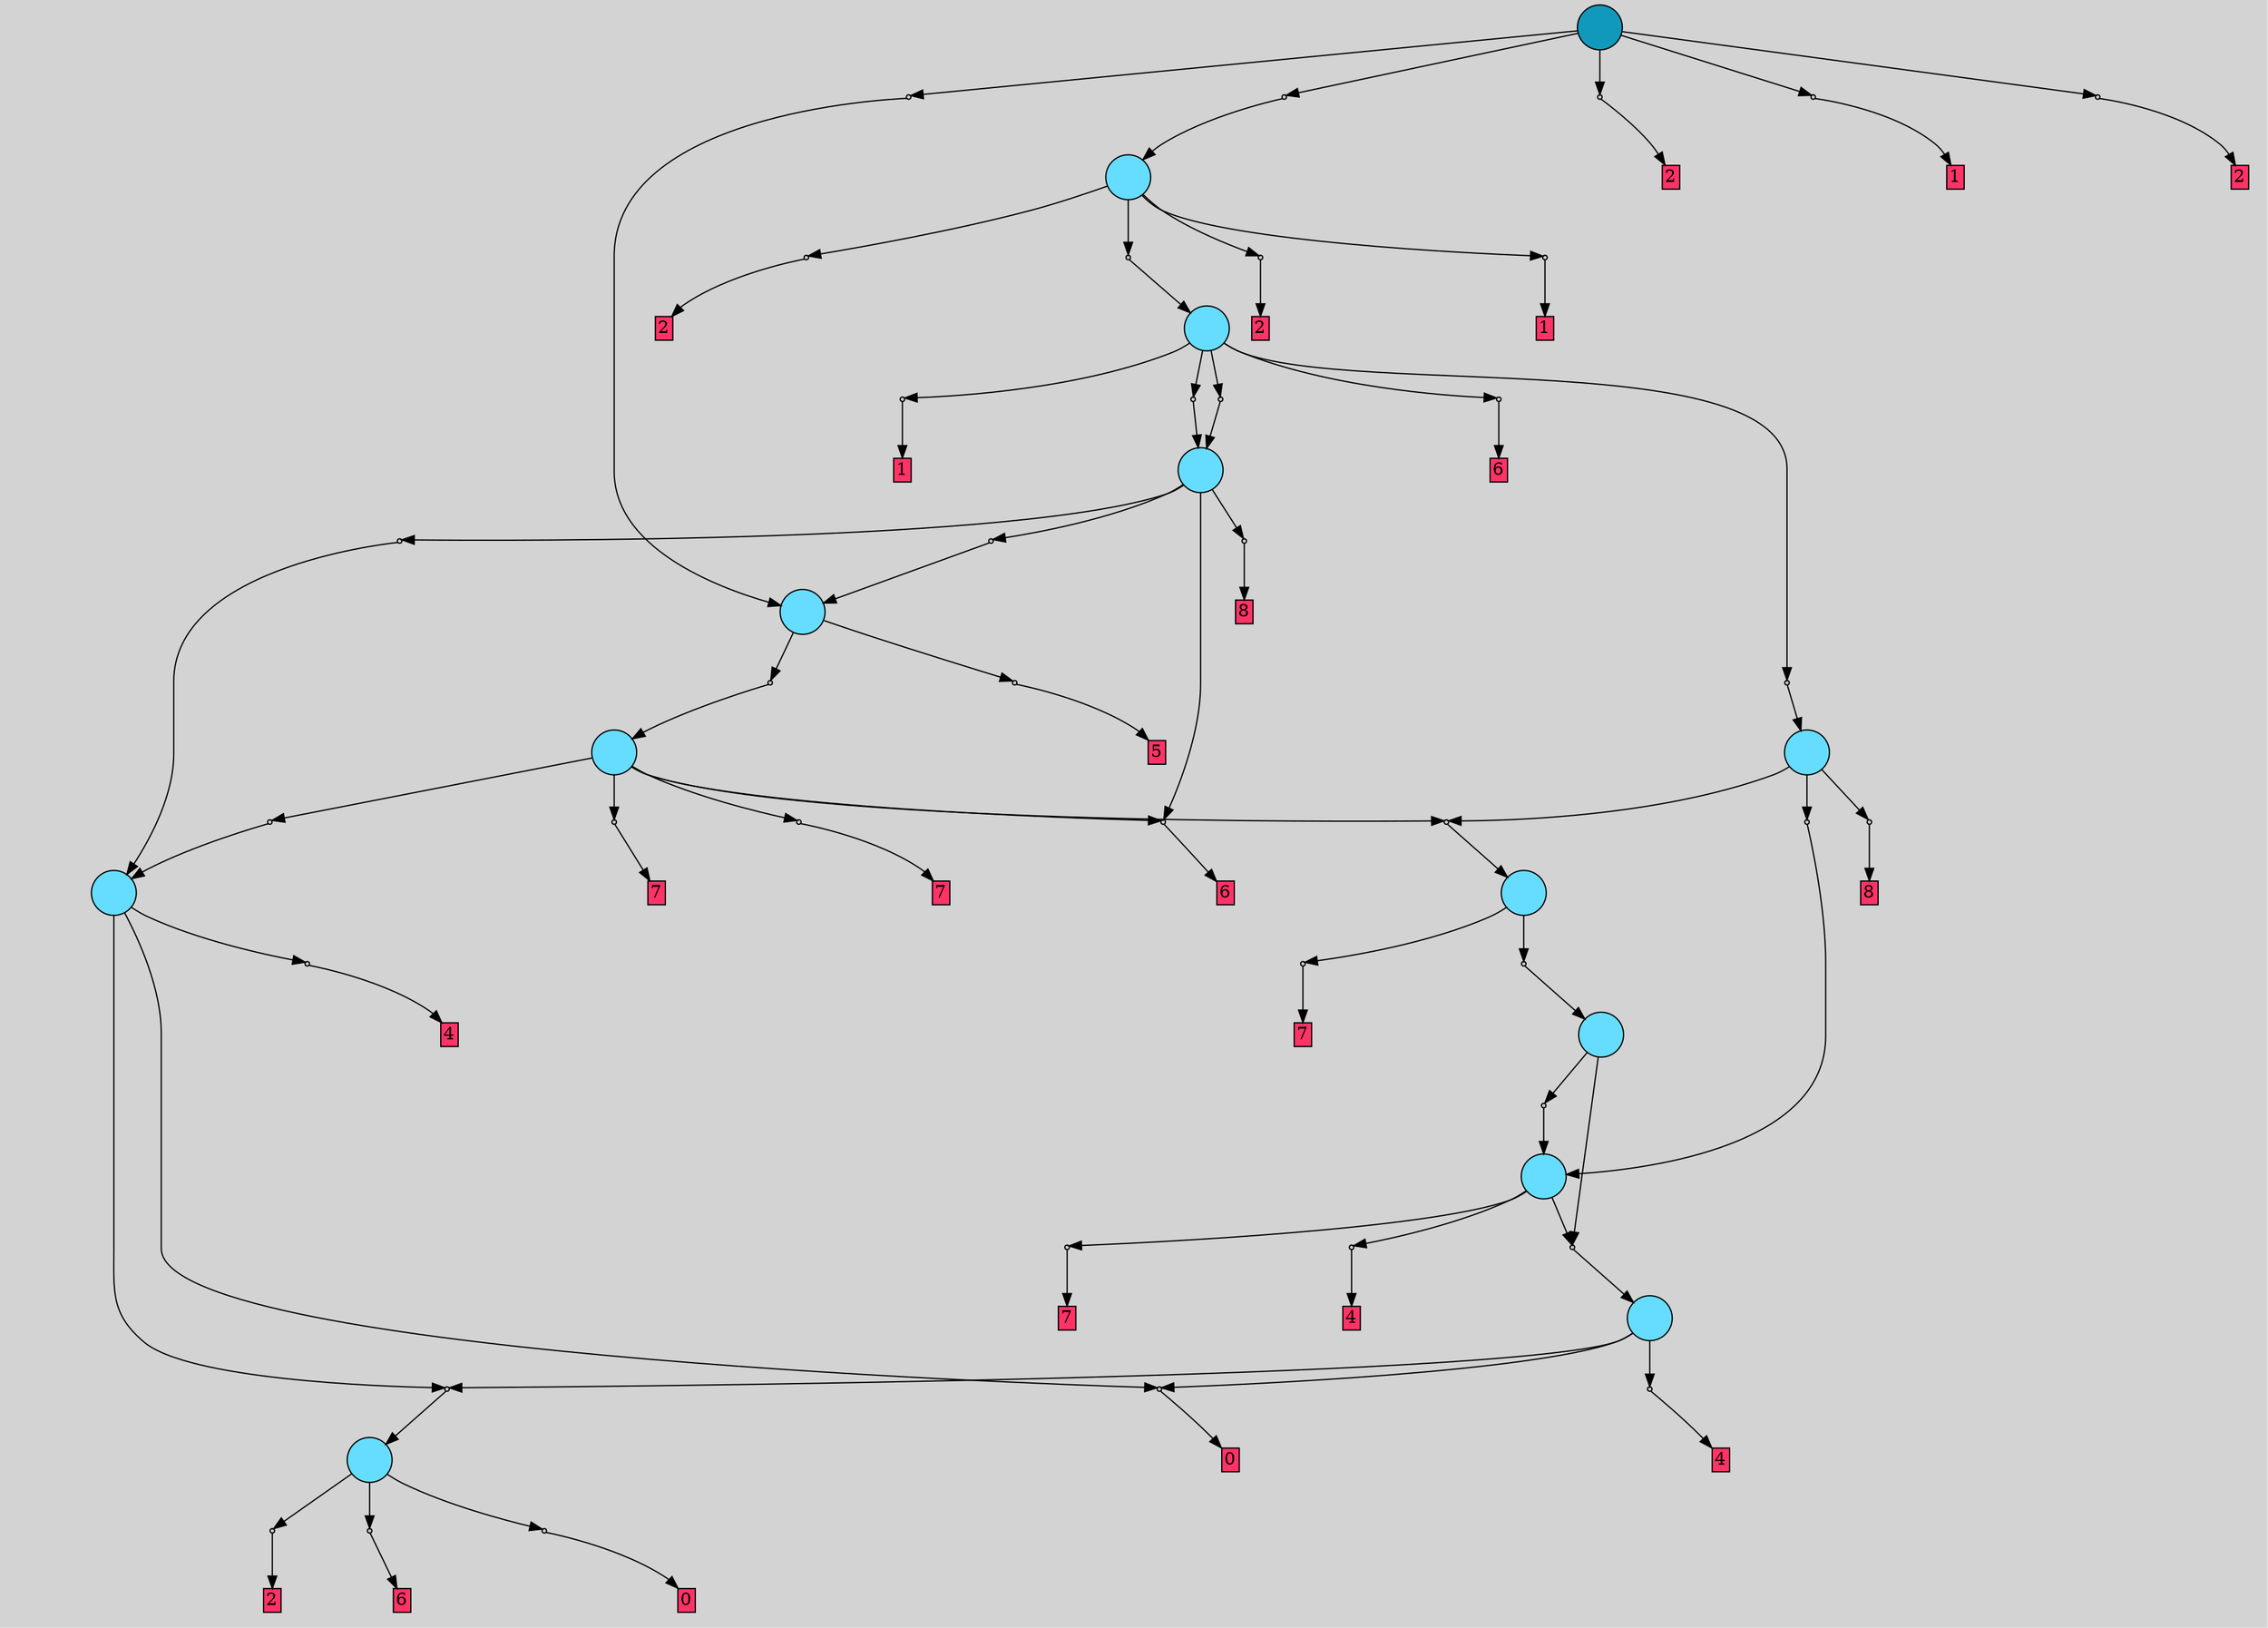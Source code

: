 // File exported with GEGELATI v1.3.1
// On the 2024-04-11 16:14:27
// With the File::TPGGraphDotExporter
digraph{
	graph[pad = "0.212, 0.055" bgcolor = lightgray]
	node[shape=circle style = filled label = ""]
		T0 [fillcolor="#66ddff"]
		T1 [fillcolor="#66ddff"]
		T2 [fillcolor="#66ddff"]
		T3 [fillcolor="#66ddff"]
		T4 [fillcolor="#66ddff"]
		T5 [fillcolor="#66ddff"]
		T6 [fillcolor="#66ddff"]
		T7 [fillcolor="#66ddff"]
		T8 [fillcolor="#66ddff"]
		T9 [fillcolor="#66ddff"]
		T10 [fillcolor="#66ddff"]
		T11 [fillcolor="#66ddff"]
		T12 [fillcolor="#1199bb"]
		P0 [fillcolor="#cccccc" shape=point] //
		I0 [shape=box style=invis label="4|0&1|2#2|2#1|6#3|5&#92;n"]
		P0 -> I0[style=invis]
		A0 [fillcolor="#ff3366" shape=box margin=0.03 width=0 height=0 label="2"]
		T0 -> P0 -> A0
		P1 [fillcolor="#cccccc" shape=point] //
		I1 [shape=box style=invis label=""]
		P1 -> I1[style=invis]
		A1 [fillcolor="#ff3366" shape=box margin=0.03 width=0 height=0 label="6"]
		T0 -> P1 -> A1
		P2 [fillcolor="#cccccc" shape=point] //
		I2 [shape=box style=invis label="0|0&3|5#1|4#2|5#2|2&#92;n"]
		P2 -> I2[style=invis]
		A2 [fillcolor="#ff3366" shape=box margin=0.03 width=0 height=0 label="0"]
		T0 -> P2 -> A2
		P3 [fillcolor="#cccccc" shape=point] //
		I3 [shape=box style=invis label="0|0&3|5#1|0#2|3#2|2&#92;n"]
		P3 -> I3[style=invis]
		A3 [fillcolor="#ff3366" shape=box margin=0.03 width=0 height=0 label="0"]
		T1 -> P3 -> A3
		P4 [fillcolor="#cccccc" shape=point] //
		I4 [shape=box style=invis label="4|2&3|5#3|1#2|3#3|6&#92;n3|0&0|2#0|3#4|5#2|4&#92;n"]
		P4 -> I4[style=invis]
		T1 -> P4 -> T0
		P5 [fillcolor="#cccccc" shape=point] //
		I5 [shape=box style=invis label="6|0&0|4#0|5#2|1#2|0&#92;n"]
		P5 -> I5[style=invis]
		A4 [fillcolor="#ff3366" shape=box margin=0.03 width=0 height=0 label="4"]
		T1 -> P5 -> A4
		T2 -> P3
		T2 -> P4
		P6 [fillcolor="#cccccc" shape=point] //
		I6 [shape=box style=invis label="6|0&0|4#0|5#2|1#2|0&#92;n"]
		P6 -> I6[style=invis]
		A5 [fillcolor="#ff3366" shape=box margin=0.03 width=0 height=0 label="4"]
		T2 -> P6 -> A5
		P7 [fillcolor="#cccccc" shape=point] //
		I7 [shape=box style=invis label="1|0&4|3#0|0#0|6#1|0&#92;n"]
		P7 -> I7[style=invis]
		A6 [fillcolor="#ff3366" shape=box margin=0.03 width=0 height=0 label="4"]
		T3 -> P7 -> A6
		P8 [fillcolor="#cccccc" shape=point] //
		I8 [shape=box style=invis label="0|0&4|0#0|3#1|4#1|5&#92;n"]
		P8 -> I8[style=invis]
		T3 -> P8 -> T2
		P9 [fillcolor="#cccccc" shape=point] //
		I9 [shape=box style=invis label="2|3&4|6#3|1#0|1#2|0&#92;n1|0&2|4#0|3#2|2#3|4&#92;n"]
		P9 -> I9[style=invis]
		A7 [fillcolor="#ff3366" shape=box margin=0.03 width=0 height=0 label="7"]
		T3 -> P9 -> A7
		T4 -> P8
		P10 [fillcolor="#cccccc" shape=point] //
		I10 [shape=box style=invis label="5|1&0|0#0|6#0|0#3|2&#92;n1|0&4|7#0|1#1|3#1|4&#92;n"]
		P10 -> I10[style=invis]
		T4 -> P10 -> T3
		P11 [fillcolor="#cccccc" shape=point] //
		I11 [shape=box style=invis label="2|3&4|6#3|1#0|6#2|0&#92;n1|0&2|4#0|3#2|2#3|4&#92;n"]
		P11 -> I11[style=invis]
		A8 [fillcolor="#ff3366" shape=box margin=0.03 width=0 height=0 label="7"]
		T5 -> P11 -> A8
		P12 [fillcolor="#cccccc" shape=point] //
		I12 [shape=box style=invis label="1|0&4|3#0|0#0|6#1|0&#92;n"]
		P12 -> I12[style=invis]
		T5 -> P12 -> T4
		P13 [fillcolor="#cccccc" shape=point] //
		I13 [shape=box style=invis label="6|0&3|4#4|0#1|4#4|5&#92;n"]
		P13 -> I13[style=invis]
		A9 [fillcolor="#ff3366" shape=box margin=0.03 width=0 height=0 label="8"]
		T6 -> P13 -> A9
		P14 [fillcolor="#cccccc" shape=point] //
		I14 [shape=box style=invis label="0|0&4|0#2|0#4|3#4|1&#92;n"]
		P14 -> I14[style=invis]
		T6 -> P14 -> T5
		P15 [fillcolor="#cccccc" shape=point] //
		I15 [shape=box style=invis label="5|1&0|0#0|6#0|0#3|2&#92;n1|0&4|7#0|1#1|3#1|4&#92;n"]
		P15 -> I15[style=invis]
		T6 -> P15 -> T3
		P16 [fillcolor="#cccccc" shape=point] //
		I16 [shape=box style=invis label="2|2&3|7#1|7#2|2#2|6&#92;n0|0&0|6#0|2#2|4#3|1&#92;n"]
		P16 -> I16[style=invis]
		A10 [fillcolor="#ff3366" shape=box margin=0.03 width=0 height=0 label="7"]
		T7 -> P16 -> A10
		T7 -> P14
		P17 [fillcolor="#cccccc" shape=point] //
		I17 [shape=box style=invis label="2|0&3|0#1|3#1|6#1|7&#92;n"]
		P17 -> I17[style=invis]
		T7 -> P17 -> T1
		P18 [fillcolor="#cccccc" shape=point] //
		I18 [shape=box style=invis label="2|0&3|1#3|2#0|0#1|2&#92;n"]
		P18 -> I18[style=invis]
		A11 [fillcolor="#ff3366" shape=box margin=0.03 width=0 height=0 label="6"]
		T7 -> P18 -> A11
		P19 [fillcolor="#cccccc" shape=point] //
		I19 [shape=box style=invis label="4|0&2|7#4|2#2|7#2|4&#92;n"]
		P19 -> I19[style=invis]
		A12 [fillcolor="#ff3366" shape=box margin=0.03 width=0 height=0 label="7"]
		T7 -> P19 -> A12
		P20 [fillcolor="#cccccc" shape=point] //
		I20 [shape=box style=invis label="6|0&2|2#3|7#2|6#2|5&#92;n"]
		P20 -> I20[style=invis]
		T8 -> P20 -> T7
		P21 [fillcolor="#cccccc" shape=point] //
		I21 [shape=box style=invis label="6|0&1|2#4|6#4|6#4|3&#92;n"]
		P21 -> I21[style=invis]
		A13 [fillcolor="#ff3366" shape=box margin=0.03 width=0 height=0 label="5"]
		T8 -> P21 -> A13
		T9 -> P18
		P22 [fillcolor="#cccccc" shape=point] //
		I22 [shape=box style=invis label="2|0&3|0#1|3#1|6#1|7&#92;n"]
		P22 -> I22[style=invis]
		T9 -> P22 -> T1
		P23 [fillcolor="#cccccc" shape=point] //
		I23 [shape=box style=invis label="7|5&0|5#2|2#2|7#1|2&#92;n7|0&3|3#2|2#4|1#0|5&#92;n"]
		P23 -> I23[style=invis]
		T9 -> P23 -> T8
		P24 [fillcolor="#cccccc" shape=point] //
		I24 [shape=box style=invis label="6|0&3|4#4|0#1|4#4|5&#92;n"]
		P24 -> I24[style=invis]
		A14 [fillcolor="#ff3366" shape=box margin=0.03 width=0 height=0 label="8"]
		T9 -> P24 -> A14
		P25 [fillcolor="#cccccc" shape=point] //
		I25 [shape=box style=invis label="7|0&4|3#4|4#2|1#1|3&#92;n"]
		P25 -> I25[style=invis]
		T10 -> P25 -> T9
		P26 [fillcolor="#cccccc" shape=point] //
		I26 [shape=box style=invis label="0|0&0|5#3|5#2|6#4|4&#92;n2|0&2|5#0|0#0|1#4|2&#92;n"]
		P26 -> I26[style=invis]
		A15 [fillcolor="#ff3366" shape=box margin=0.03 width=0 height=0 label="1"]
		T10 -> P26 -> A15
		P27 [fillcolor="#cccccc" shape=point] //
		I27 [shape=box style=invis label="7|0&4|4#2|1#1|5#0|5&#92;n"]
		P27 -> I27[style=invis]
		A16 [fillcolor="#ff3366" shape=box margin=0.03 width=0 height=0 label="6"]
		T10 -> P27 -> A16
		P28 [fillcolor="#cccccc" shape=point] //
		I28 [shape=box style=invis label="3|0&4|7#3|2#1|7#4|5&#92;n"]
		P28 -> I28[style=invis]
		T10 -> P28 -> T9
		P29 [fillcolor="#cccccc" shape=point] //
		I29 [shape=box style=invis label="2|0&3|7#2|4#3|2#3|4&#92;n"]
		P29 -> I29[style=invis]
		T10 -> P29 -> T6
		P30 [fillcolor="#cccccc" shape=point] //
		I30 [shape=box style=invis label="7|0&3|4#1|7#4|3#1|0&#92;n"]
		P30 -> I30[style=invis]
		A17 [fillcolor="#ff3366" shape=box margin=0.03 width=0 height=0 label="2"]
		T11 -> P30 -> A17
		P31 [fillcolor="#cccccc" shape=point] //
		I31 [shape=box style=invis label="0|0&0|5#3|5#2|6#4|4&#92;n2|0&2|1#0|0#0|1#4|2&#92;n"]
		P31 -> I31[style=invis]
		A18 [fillcolor="#ff3366" shape=box margin=0.03 width=0 height=0 label="1"]
		T11 -> P31 -> A18
		P32 [fillcolor="#cccccc" shape=point] //
		I32 [shape=box style=invis label="4|7&2|4#1|0#2|6#1|4&#92;n7|0&1|4#0|7#4|3#1|1&#92;n"]
		P32 -> I32[style=invis]
		A19 [fillcolor="#ff3366" shape=box margin=0.03 width=0 height=0 label="2"]
		T11 -> P32 -> A19
		P33 [fillcolor="#cccccc" shape=point] //
		I33 [shape=box style=invis label="1|0&4|1#0|3#1|7#3|7&#92;n"]
		P33 -> I33[style=invis]
		T11 -> P33 -> T10
		P34 [fillcolor="#cccccc" shape=point] //
		I34 [shape=box style=invis label="1|0&1|0#4|3#2|4#3|5&#92;n"]
		P34 -> I34[style=invis]
		A20 [fillcolor="#ff3366" shape=box margin=0.03 width=0 height=0 label="2"]
		T12 -> P34 -> A20
		P35 [fillcolor="#cccccc" shape=point] //
		I35 [shape=box style=invis label="4|5&0|3#4|5#2|6#1|5&#92;n6|6&0|5#4|5#0|0#3|3&#92;n1|0&4|1#0|6#1|7#3|7&#92;n"]
		P35 -> I35[style=invis]
		T12 -> P35 -> T11
		P36 [fillcolor="#cccccc" shape=point] //
		I36 [shape=box style=invis label="0|0&0|5#3|5#2|6#4|4&#92;n2|0&2|5#0|0#0|1#4|2&#92;n"]
		P36 -> I36[style=invis]
		A21 [fillcolor="#ff3366" shape=box margin=0.03 width=0 height=0 label="1"]
		T12 -> P36 -> A21
		P37 [fillcolor="#cccccc" shape=point] //
		I37 [shape=box style=invis label="3|3&4|3#3|5#3|2#0|6&#92;n1|0&3|6#0|3#4|6#0|3&#92;n"]
		P37 -> I37[style=invis]
		T12 -> P37 -> T8
		P38 [fillcolor="#cccccc" shape=point] //
		I38 [shape=box style=invis label="1|0&1|4#4|3#0|4#3|3&#92;n"]
		P38 -> I38[style=invis]
		A22 [fillcolor="#ff3366" shape=box margin=0.03 width=0 height=0 label="2"]
		T12 -> P38 -> A22
		{ rank= same T12 }
}
